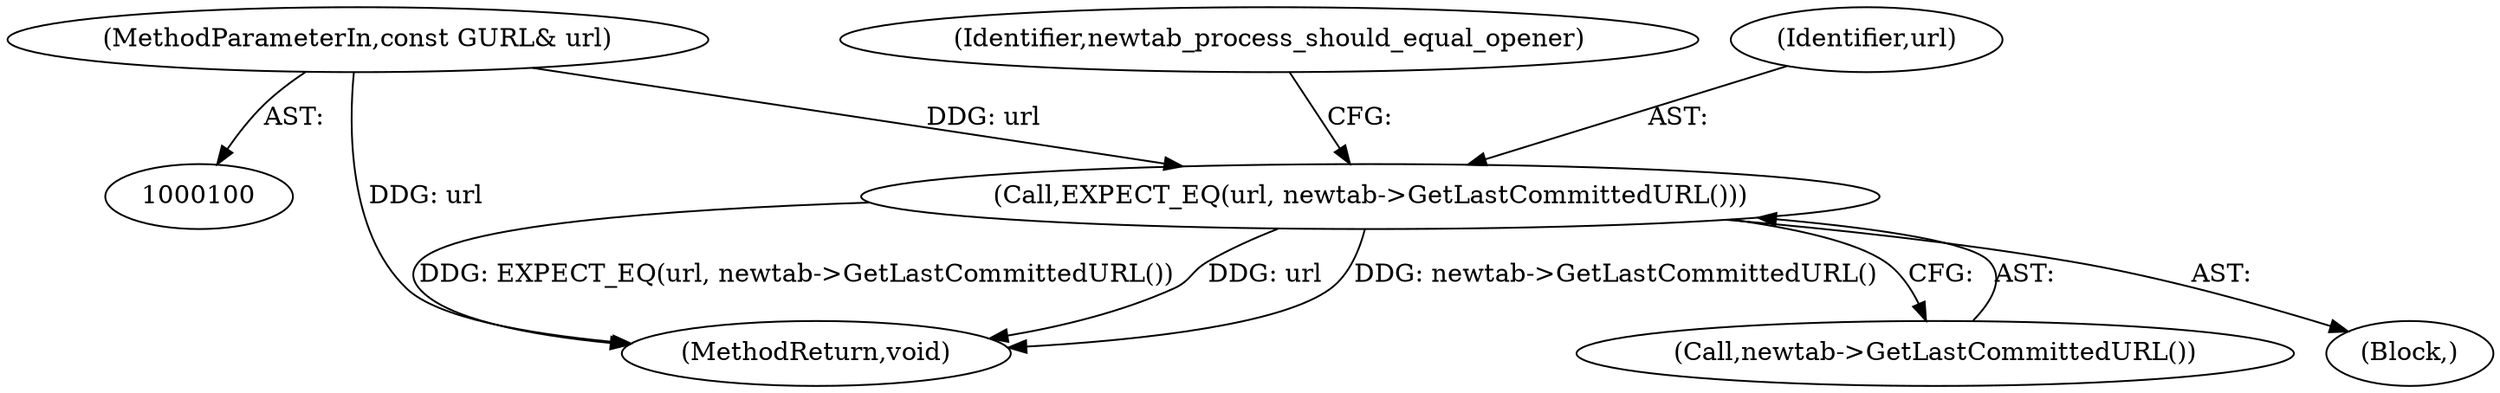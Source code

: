 digraph "1_Chrome_f1afce25b3f94d8bddec69b08ffbc29b989ad844_1@del" {
"1000123" [label="(Call,EXPECT_EQ(url, newtab->GetLastCommittedURL()))"];
"1000102" [label="(MethodParameterIn,const GURL& url)"];
"1000127" [label="(Identifier,newtab_process_should_equal_opener)"];
"1000123" [label="(Call,EXPECT_EQ(url, newtab->GetLastCommittedURL()))"];
"1000102" [label="(MethodParameterIn,const GURL& url)"];
"1000124" [label="(Identifier,url)"];
"1000143" [label="(MethodReturn,void)"];
"1000125" [label="(Call,newtab->GetLastCommittedURL())"];
"1000105" [label="(Block,)"];
"1000123" -> "1000105"  [label="AST: "];
"1000123" -> "1000125"  [label="CFG: "];
"1000124" -> "1000123"  [label="AST: "];
"1000125" -> "1000123"  [label="AST: "];
"1000127" -> "1000123"  [label="CFG: "];
"1000123" -> "1000143"  [label="DDG: newtab->GetLastCommittedURL()"];
"1000123" -> "1000143"  [label="DDG: EXPECT_EQ(url, newtab->GetLastCommittedURL())"];
"1000123" -> "1000143"  [label="DDG: url"];
"1000102" -> "1000123"  [label="DDG: url"];
"1000102" -> "1000100"  [label="AST: "];
"1000102" -> "1000143"  [label="DDG: url"];
}
